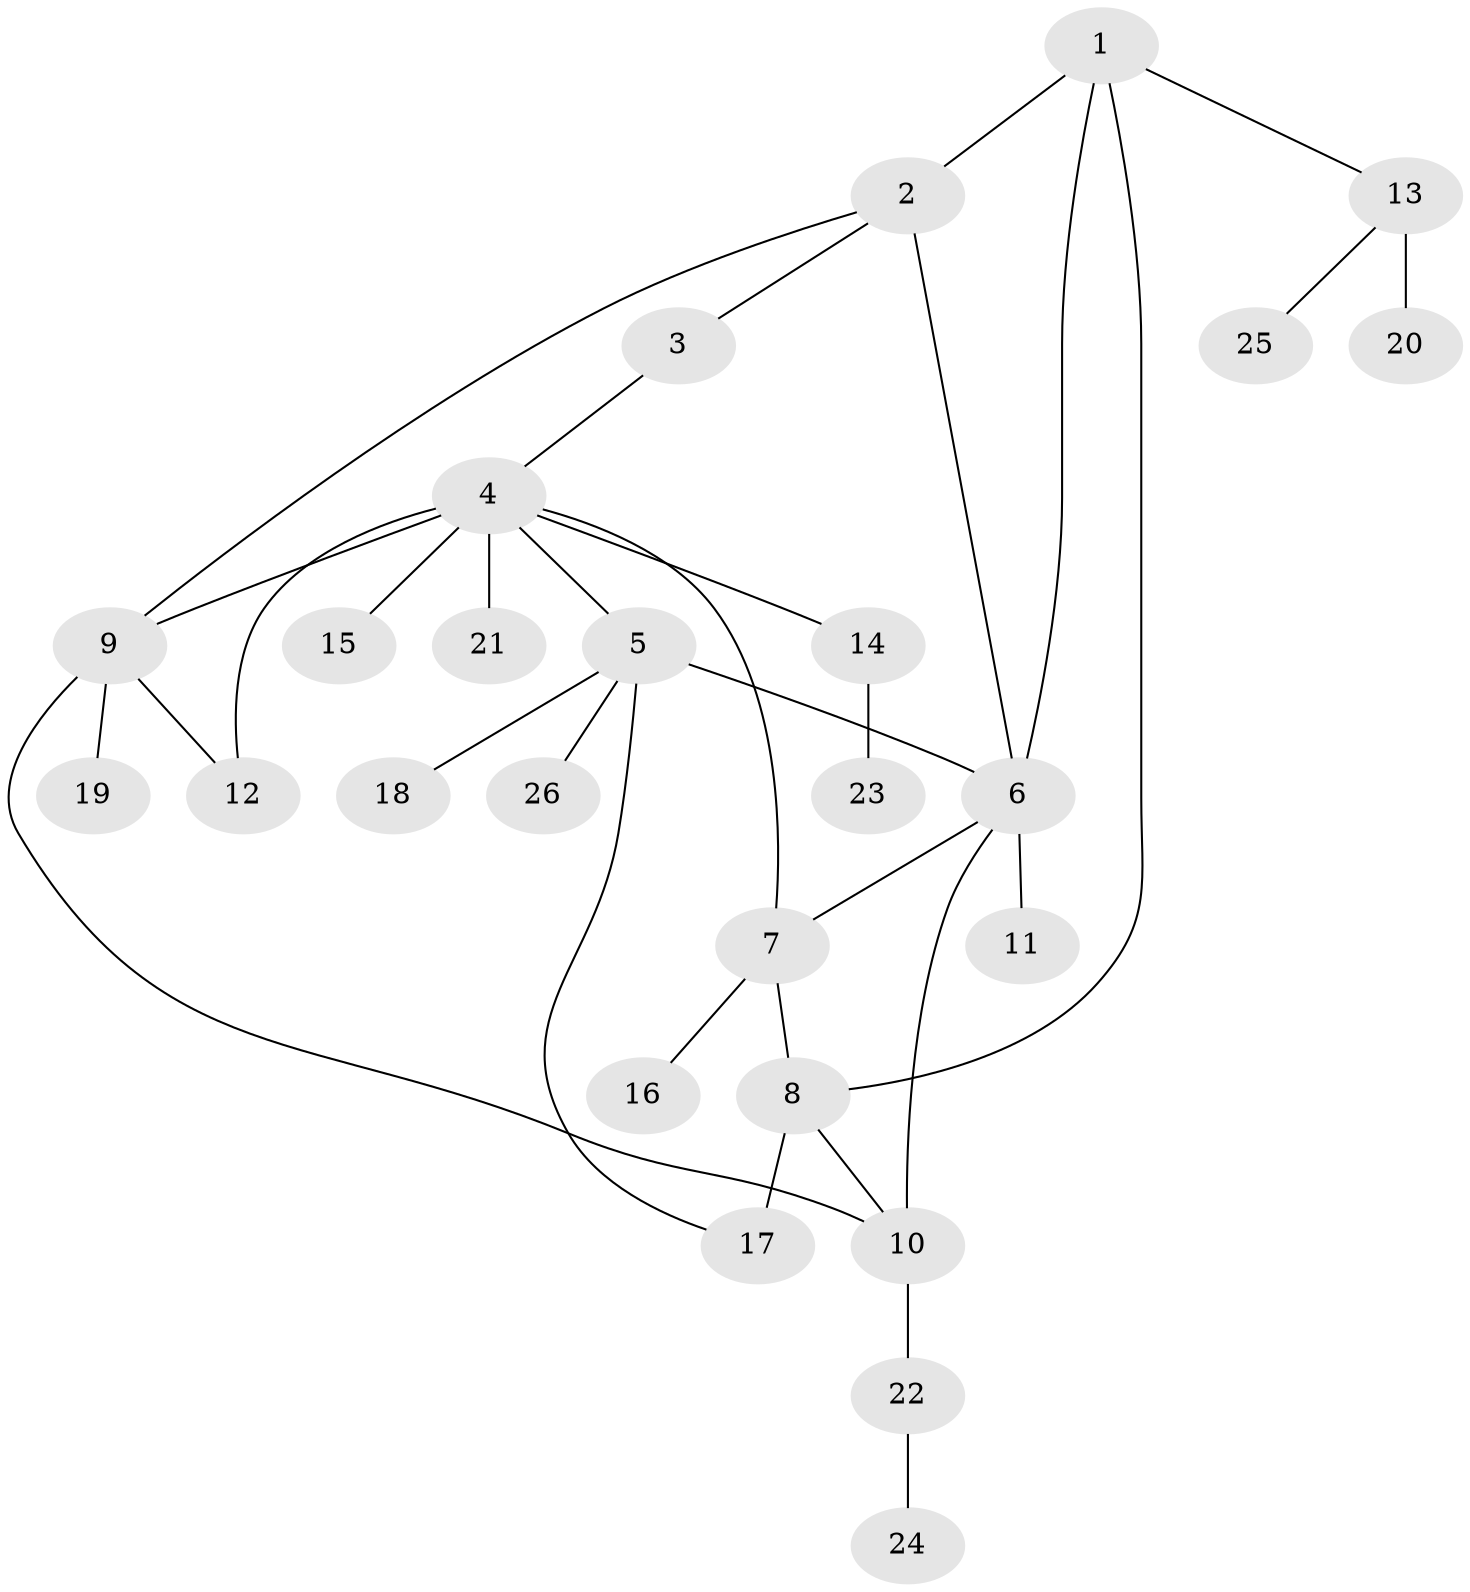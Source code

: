 // original degree distribution, {5: 0.07692307692307693, 4: 0.057692307692307696, 3: 0.038461538461538464, 10: 0.019230769230769232, 6: 0.038461538461538464, 8: 0.019230769230769232, 7: 0.019230769230769232, 1: 0.5576923076923077, 2: 0.17307692307692307}
// Generated by graph-tools (version 1.1) at 2025/37/03/09/25 02:37:20]
// undirected, 26 vertices, 34 edges
graph export_dot {
graph [start="1"]
  node [color=gray90,style=filled];
  1;
  2;
  3;
  4;
  5;
  6;
  7;
  8;
  9;
  10;
  11;
  12;
  13;
  14;
  15;
  16;
  17;
  18;
  19;
  20;
  21;
  22;
  23;
  24;
  25;
  26;
  1 -- 2 [weight=1.0];
  1 -- 6 [weight=1.0];
  1 -- 8 [weight=1.0];
  1 -- 13 [weight=1.0];
  2 -- 3 [weight=1.0];
  2 -- 6 [weight=1.0];
  2 -- 9 [weight=1.0];
  3 -- 4 [weight=1.0];
  4 -- 5 [weight=1.0];
  4 -- 7 [weight=1.0];
  4 -- 9 [weight=2.0];
  4 -- 12 [weight=1.0];
  4 -- 14 [weight=1.0];
  4 -- 15 [weight=1.0];
  4 -- 21 [weight=1.0];
  5 -- 6 [weight=1.0];
  5 -- 17 [weight=1.0];
  5 -- 18 [weight=1.0];
  5 -- 26 [weight=1.0];
  6 -- 7 [weight=1.0];
  6 -- 10 [weight=1.0];
  6 -- 11 [weight=2.0];
  7 -- 8 [weight=1.0];
  7 -- 16 [weight=1.0];
  8 -- 10 [weight=1.0];
  8 -- 17 [weight=3.0];
  9 -- 10 [weight=1.0];
  9 -- 12 [weight=2.0];
  9 -- 19 [weight=1.0];
  10 -- 22 [weight=1.0];
  13 -- 20 [weight=3.0];
  13 -- 25 [weight=1.0];
  14 -- 23 [weight=2.0];
  22 -- 24 [weight=2.0];
}
